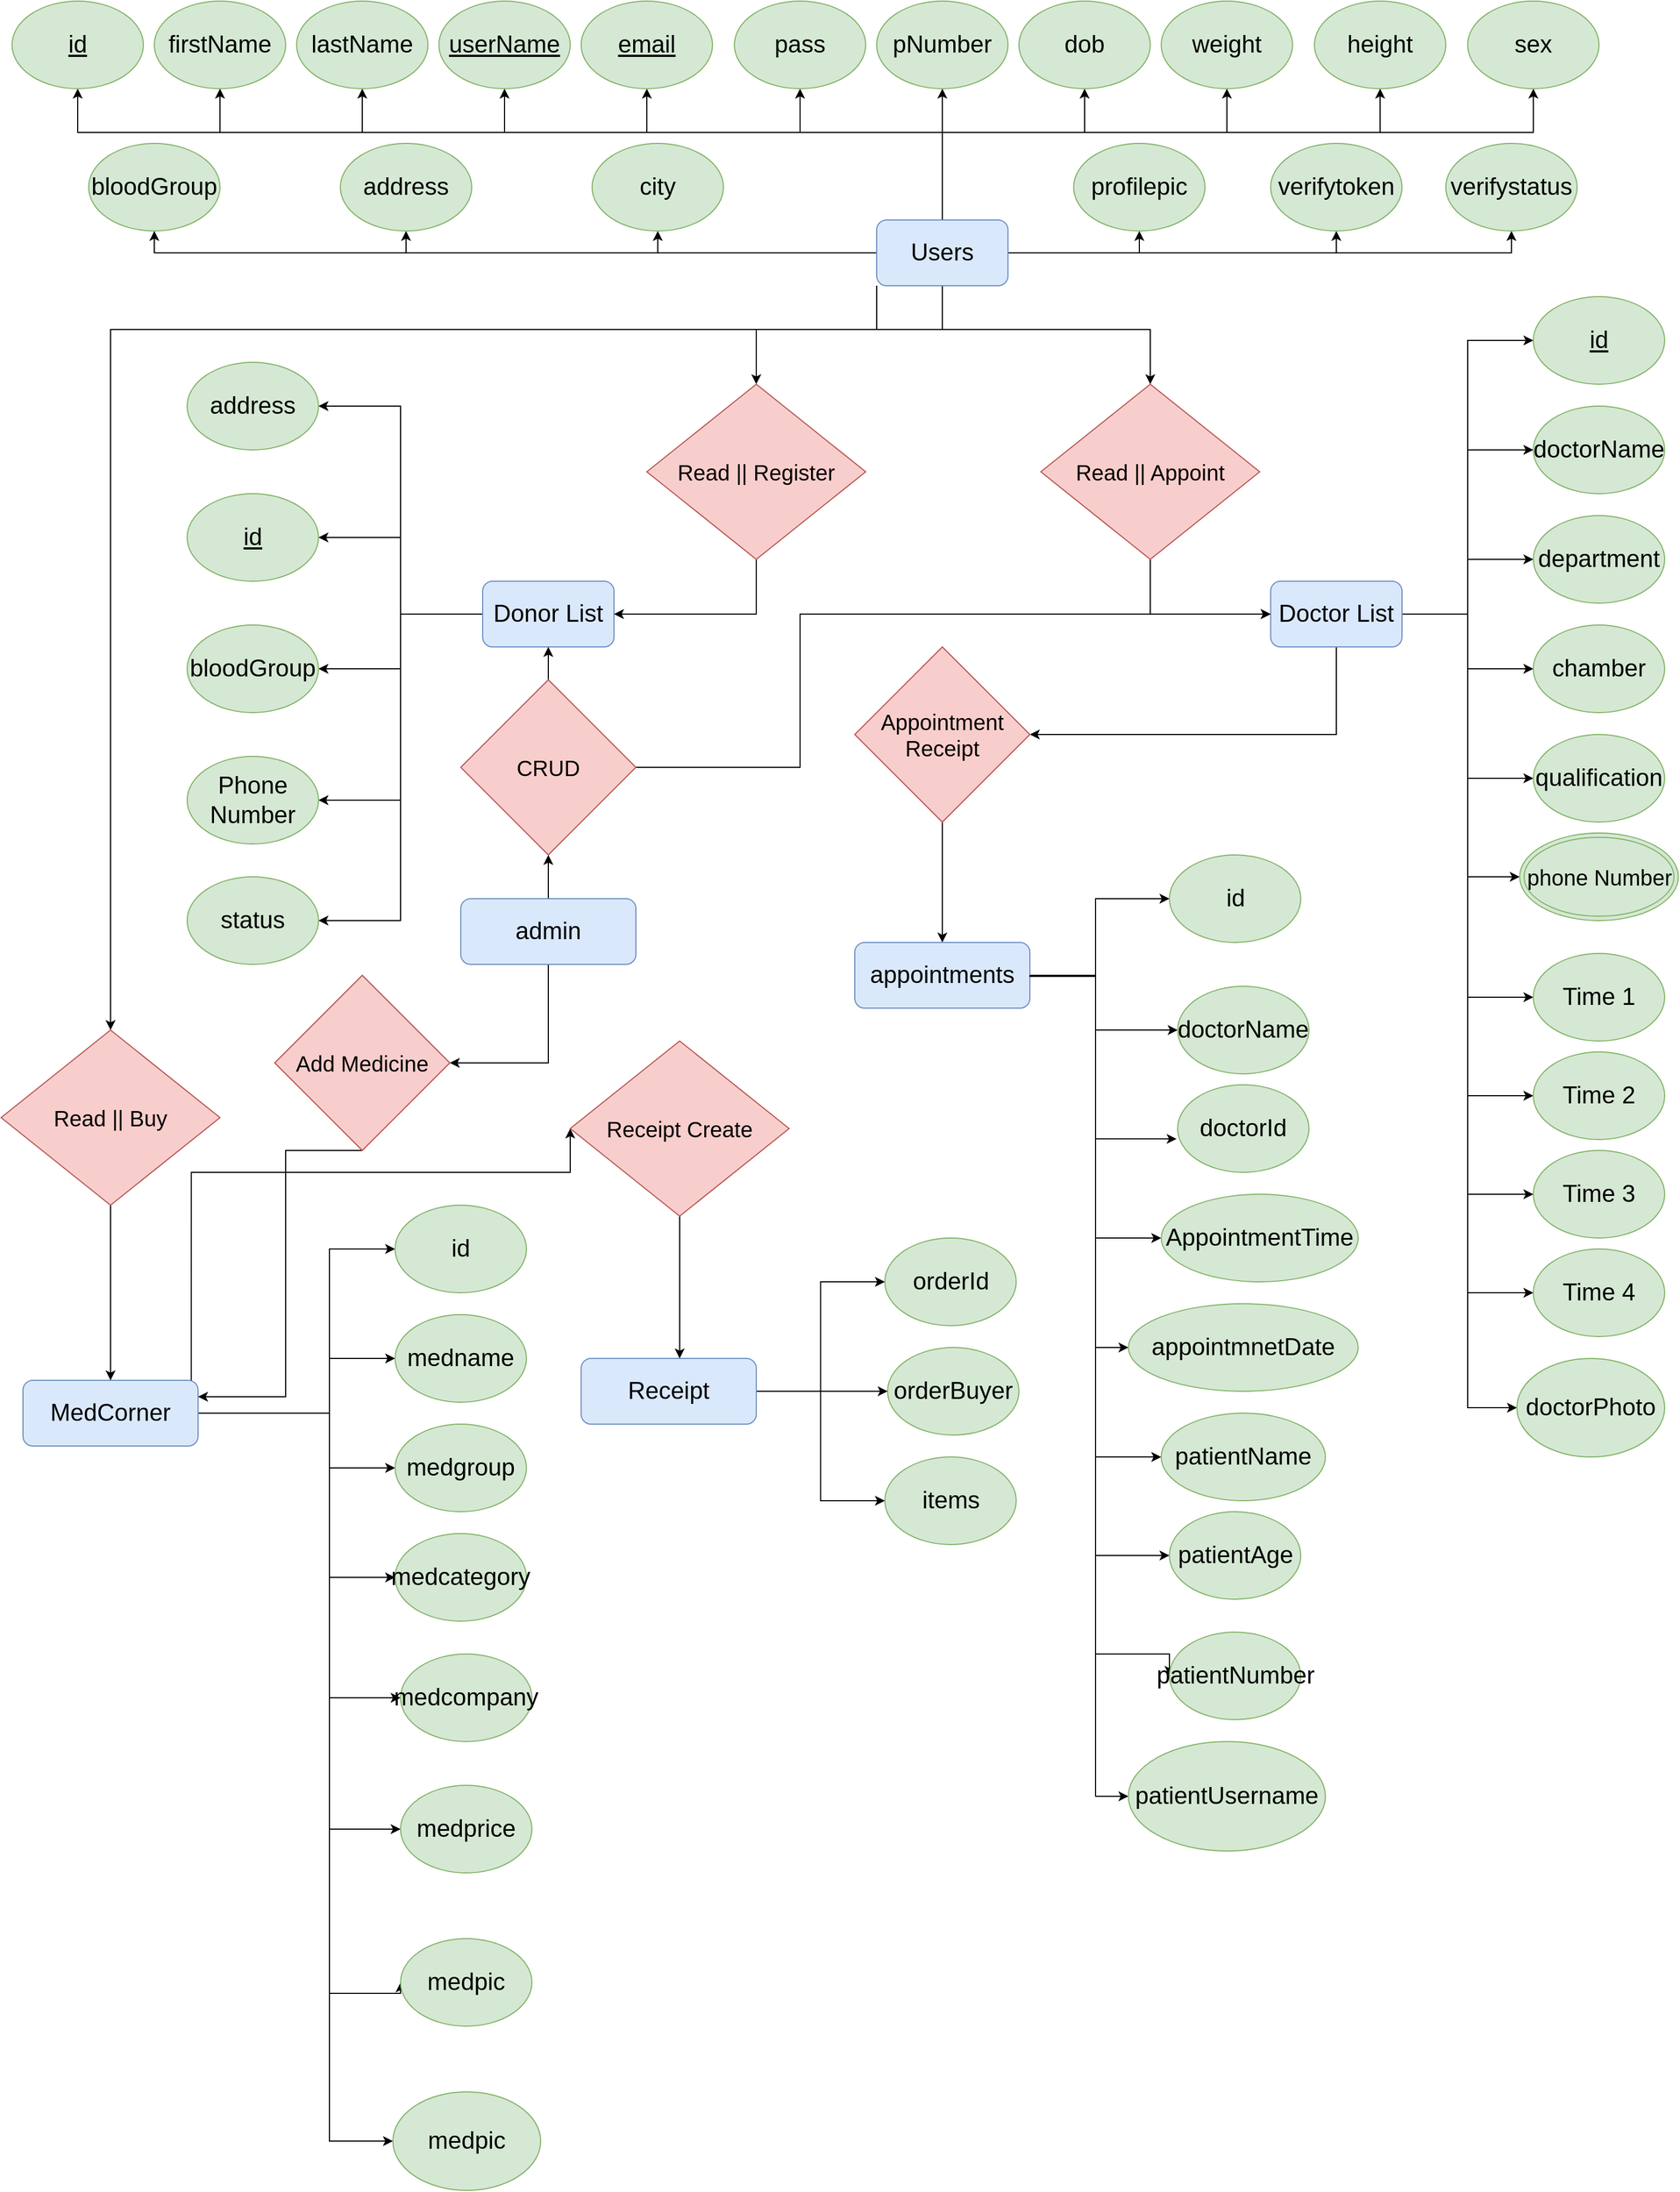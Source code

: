 <mxfile version="23.1.7" type="device">
  <diagram name="Page-1" id="DnGeQo3-ZMMLnSOqRROT">
    <mxGraphModel dx="5577" dy="2110" grid="1" gridSize="10" guides="1" tooltips="1" connect="1" arrows="1" fold="1" page="1" pageScale="1" pageWidth="850" pageHeight="1100" math="0" shadow="0">
      <root>
        <mxCell id="0" />
        <mxCell id="1" parent="0" />
        <mxCell id="E14Uke4Y2K56Re5JvsEv-19" style="edgeStyle=orthogonalEdgeStyle;rounded=0;orthogonalLoop=1;jettySize=auto;html=1;exitX=0.5;exitY=0;exitDx=0;exitDy=0;entryX=0.5;entryY=1;entryDx=0;entryDy=0;fontSize=22;" edge="1" parent="1" source="E14Uke4Y2K56Re5JvsEv-1" target="E14Uke4Y2K56Re5JvsEv-2">
          <mxGeometry relative="1" as="geometry">
            <Array as="points">
              <mxPoint x="860" y="230" />
              <mxPoint x="860" y="160" />
              <mxPoint x="70" y="160" />
            </Array>
          </mxGeometry>
        </mxCell>
        <mxCell id="E14Uke4Y2K56Re5JvsEv-20" style="edgeStyle=orthogonalEdgeStyle;rounded=0;orthogonalLoop=1;jettySize=auto;html=1;exitX=0.5;exitY=0;exitDx=0;exitDy=0;entryX=0.5;entryY=1;entryDx=0;entryDy=0;fontSize=22;" edge="1" parent="1" source="E14Uke4Y2K56Re5JvsEv-1" target="E14Uke4Y2K56Re5JvsEv-3">
          <mxGeometry relative="1" as="geometry">
            <Array as="points">
              <mxPoint x="860" y="230" />
              <mxPoint x="860" y="160" />
              <mxPoint x="200" y="160" />
            </Array>
          </mxGeometry>
        </mxCell>
        <mxCell id="E14Uke4Y2K56Re5JvsEv-23" style="edgeStyle=orthogonalEdgeStyle;rounded=0;orthogonalLoop=1;jettySize=auto;html=1;exitX=0.5;exitY=0;exitDx=0;exitDy=0;entryX=0.5;entryY=1;entryDx=0;entryDy=0;fontSize=22;" edge="1" parent="1" source="E14Uke4Y2K56Re5JvsEv-1" target="E14Uke4Y2K56Re5JvsEv-4">
          <mxGeometry relative="1" as="geometry">
            <Array as="points">
              <mxPoint x="860" y="230" />
              <mxPoint x="860" y="160" />
              <mxPoint x="330" y="160" />
            </Array>
          </mxGeometry>
        </mxCell>
        <mxCell id="E14Uke4Y2K56Re5JvsEv-24" style="edgeStyle=orthogonalEdgeStyle;rounded=0;orthogonalLoop=1;jettySize=auto;html=1;exitX=0.5;exitY=0;exitDx=0;exitDy=0;entryX=0.5;entryY=1;entryDx=0;entryDy=0;fontSize=22;" edge="1" parent="1" source="E14Uke4Y2K56Re5JvsEv-1" target="E14Uke4Y2K56Re5JvsEv-12">
          <mxGeometry relative="1" as="geometry">
            <Array as="points">
              <mxPoint x="860" y="230" />
              <mxPoint x="860" y="160" />
              <mxPoint x="460" y="160" />
            </Array>
          </mxGeometry>
        </mxCell>
        <mxCell id="E14Uke4Y2K56Re5JvsEv-25" style="edgeStyle=orthogonalEdgeStyle;rounded=0;orthogonalLoop=1;jettySize=auto;html=1;exitX=0.5;exitY=0;exitDx=0;exitDy=0;entryX=0.5;entryY=1;entryDx=0;entryDy=0;fontSize=22;" edge="1" parent="1" source="E14Uke4Y2K56Re5JvsEv-1" target="E14Uke4Y2K56Re5JvsEv-11">
          <mxGeometry relative="1" as="geometry">
            <Array as="points">
              <mxPoint x="860" y="230" />
              <mxPoint x="860" y="160" />
              <mxPoint x="590" y="160" />
            </Array>
          </mxGeometry>
        </mxCell>
        <mxCell id="E14Uke4Y2K56Re5JvsEv-28" style="edgeStyle=orthogonalEdgeStyle;rounded=0;orthogonalLoop=1;jettySize=auto;html=1;exitX=0.25;exitY=0;exitDx=0;exitDy=0;entryX=0.5;entryY=1;entryDx=0;entryDy=0;fontSize=22;" edge="1" parent="1" source="E14Uke4Y2K56Re5JvsEv-1" target="E14Uke4Y2K56Re5JvsEv-10">
          <mxGeometry relative="1" as="geometry">
            <Array as="points">
              <mxPoint x="860" y="160" />
              <mxPoint x="730" y="160" />
            </Array>
          </mxGeometry>
        </mxCell>
        <mxCell id="E14Uke4Y2K56Re5JvsEv-30" style="edgeStyle=orthogonalEdgeStyle;rounded=0;orthogonalLoop=1;jettySize=auto;html=1;exitX=0.25;exitY=0;exitDx=0;exitDy=0;entryX=0.5;entryY=1;entryDx=0;entryDy=0;fontSize=22;" edge="1" parent="1" source="E14Uke4Y2K56Re5JvsEv-1" target="E14Uke4Y2K56Re5JvsEv-9">
          <mxGeometry relative="1" as="geometry">
            <Array as="points">
              <mxPoint x="860" y="240" />
            </Array>
          </mxGeometry>
        </mxCell>
        <mxCell id="E14Uke4Y2K56Re5JvsEv-31" style="edgeStyle=orthogonalEdgeStyle;rounded=0;orthogonalLoop=1;jettySize=auto;html=1;exitX=0.25;exitY=0;exitDx=0;exitDy=0;entryX=0.5;entryY=1;entryDx=0;entryDy=0;fontSize=22;" edge="1" parent="1" source="E14Uke4Y2K56Re5JvsEv-1" target="E14Uke4Y2K56Re5JvsEv-8">
          <mxGeometry relative="1" as="geometry">
            <Array as="points">
              <mxPoint x="860" y="160" />
              <mxPoint x="990" y="160" />
            </Array>
          </mxGeometry>
        </mxCell>
        <mxCell id="E14Uke4Y2K56Re5JvsEv-32" style="edgeStyle=orthogonalEdgeStyle;rounded=0;orthogonalLoop=1;jettySize=auto;html=1;exitX=0.25;exitY=0;exitDx=0;exitDy=0;fontSize=22;" edge="1" parent="1" source="E14Uke4Y2K56Re5JvsEv-1" target="E14Uke4Y2K56Re5JvsEv-7">
          <mxGeometry relative="1" as="geometry">
            <Array as="points">
              <mxPoint x="860" y="160" />
              <mxPoint x="1120" y="160" />
            </Array>
          </mxGeometry>
        </mxCell>
        <mxCell id="E14Uke4Y2K56Re5JvsEv-33" style="edgeStyle=orthogonalEdgeStyle;rounded=0;orthogonalLoop=1;jettySize=auto;html=1;exitX=0.25;exitY=0;exitDx=0;exitDy=0;fontSize=22;" edge="1" parent="1" source="E14Uke4Y2K56Re5JvsEv-1" target="E14Uke4Y2K56Re5JvsEv-5">
          <mxGeometry relative="1" as="geometry">
            <Array as="points">
              <mxPoint x="860" y="160" />
              <mxPoint x="1260" y="160" />
            </Array>
          </mxGeometry>
        </mxCell>
        <mxCell id="E14Uke4Y2K56Re5JvsEv-34" style="edgeStyle=orthogonalEdgeStyle;rounded=0;orthogonalLoop=1;jettySize=auto;html=1;exitX=0.25;exitY=0;exitDx=0;exitDy=0;fontSize=22;" edge="1" parent="1" source="E14Uke4Y2K56Re5JvsEv-1" target="E14Uke4Y2K56Re5JvsEv-6">
          <mxGeometry relative="1" as="geometry">
            <Array as="points">
              <mxPoint x="860" y="240" />
              <mxPoint x="860" y="160" />
              <mxPoint x="1400" y="160" />
            </Array>
          </mxGeometry>
        </mxCell>
        <mxCell id="E14Uke4Y2K56Re5JvsEv-37" style="edgeStyle=orthogonalEdgeStyle;rounded=0;orthogonalLoop=1;jettySize=auto;html=1;exitX=0;exitY=0.5;exitDx=0;exitDy=0;entryX=0.5;entryY=1;entryDx=0;entryDy=0;fontSize=22;" edge="1" parent="1" source="E14Uke4Y2K56Re5JvsEv-1" target="E14Uke4Y2K56Re5JvsEv-13">
          <mxGeometry relative="1" as="geometry">
            <Array as="points">
              <mxPoint x="830" y="270" />
              <mxPoint x="140" y="270" />
            </Array>
          </mxGeometry>
        </mxCell>
        <mxCell id="E14Uke4Y2K56Re5JvsEv-38" style="edgeStyle=orthogonalEdgeStyle;rounded=0;orthogonalLoop=1;jettySize=auto;html=1;exitX=0;exitY=0.5;exitDx=0;exitDy=0;entryX=0.5;entryY=1;entryDx=0;entryDy=0;fontSize=22;" edge="1" parent="1" source="E14Uke4Y2K56Re5JvsEv-1" target="E14Uke4Y2K56Re5JvsEv-14">
          <mxGeometry relative="1" as="geometry">
            <Array as="points">
              <mxPoint x="830" y="270" />
              <mxPoint x="370" y="270" />
            </Array>
          </mxGeometry>
        </mxCell>
        <mxCell id="E14Uke4Y2K56Re5JvsEv-39" style="edgeStyle=orthogonalEdgeStyle;rounded=0;orthogonalLoop=1;jettySize=auto;html=1;exitX=0;exitY=0.5;exitDx=0;exitDy=0;entryX=0.5;entryY=1;entryDx=0;entryDy=0;fontSize=22;" edge="1" parent="1" source="E14Uke4Y2K56Re5JvsEv-1" target="E14Uke4Y2K56Re5JvsEv-15">
          <mxGeometry relative="1" as="geometry">
            <Array as="points">
              <mxPoint x="830" y="270" />
              <mxPoint x="600" y="270" />
            </Array>
          </mxGeometry>
        </mxCell>
        <mxCell id="E14Uke4Y2K56Re5JvsEv-43" style="edgeStyle=orthogonalEdgeStyle;rounded=0;orthogonalLoop=1;jettySize=auto;html=1;entryX=0.5;entryY=1;entryDx=0;entryDy=0;fontSize=22;" edge="1" parent="1" source="E14Uke4Y2K56Re5JvsEv-1" target="E14Uke4Y2K56Re5JvsEv-18">
          <mxGeometry relative="1" as="geometry" />
        </mxCell>
        <mxCell id="E14Uke4Y2K56Re5JvsEv-44" style="edgeStyle=orthogonalEdgeStyle;rounded=0;orthogonalLoop=1;jettySize=auto;html=1;exitX=1;exitY=0.5;exitDx=0;exitDy=0;entryX=0.5;entryY=1;entryDx=0;entryDy=0;fontSize=22;" edge="1" parent="1" source="E14Uke4Y2K56Re5JvsEv-1" target="E14Uke4Y2K56Re5JvsEv-16">
          <mxGeometry relative="1" as="geometry" />
        </mxCell>
        <mxCell id="E14Uke4Y2K56Re5JvsEv-45" style="edgeStyle=orthogonalEdgeStyle;rounded=0;orthogonalLoop=1;jettySize=auto;html=1;exitX=1;exitY=0.5;exitDx=0;exitDy=0;entryX=0.5;entryY=1;entryDx=0;entryDy=0;fontSize=22;" edge="1" parent="1" source="E14Uke4Y2K56Re5JvsEv-1" target="E14Uke4Y2K56Re5JvsEv-17">
          <mxGeometry relative="1" as="geometry" />
        </mxCell>
        <mxCell id="E14Uke4Y2K56Re5JvsEv-58" style="edgeStyle=orthogonalEdgeStyle;rounded=0;orthogonalLoop=1;jettySize=auto;html=1;exitX=0.5;exitY=1;exitDx=0;exitDy=0;entryX=0.5;entryY=0;entryDx=0;entryDy=0;" edge="1" parent="1" source="E14Uke4Y2K56Re5JvsEv-1" target="E14Uke4Y2K56Re5JvsEv-57">
          <mxGeometry relative="1" as="geometry">
            <Array as="points">
              <mxPoint x="860" y="340" />
              <mxPoint x="690" y="340" />
            </Array>
          </mxGeometry>
        </mxCell>
        <mxCell id="E14Uke4Y2K56Re5JvsEv-86" style="edgeStyle=orthogonalEdgeStyle;rounded=0;orthogonalLoop=1;jettySize=auto;html=1;exitX=0.5;exitY=1;exitDx=0;exitDy=0;entryX=0.5;entryY=0;entryDx=0;entryDy=0;" edge="1" parent="1" source="E14Uke4Y2K56Re5JvsEv-1" target="E14Uke4Y2K56Re5JvsEv-85">
          <mxGeometry relative="1" as="geometry">
            <Array as="points">
              <mxPoint x="860" y="340" />
              <mxPoint x="1050" y="340" />
            </Array>
          </mxGeometry>
        </mxCell>
        <mxCell id="E14Uke4Y2K56Re5JvsEv-215" style="edgeStyle=orthogonalEdgeStyle;rounded=0;orthogonalLoop=1;jettySize=auto;html=1;exitX=0;exitY=1;exitDx=0;exitDy=0;" edge="1" parent="1" source="E14Uke4Y2K56Re5JvsEv-1" target="E14Uke4Y2K56Re5JvsEv-214">
          <mxGeometry relative="1" as="geometry">
            <Array as="points">
              <mxPoint x="800" y="340" />
              <mxPoint x="100" y="340" />
            </Array>
          </mxGeometry>
        </mxCell>
        <mxCell id="E14Uke4Y2K56Re5JvsEv-1" value="Users" style="rounded=1;whiteSpace=wrap;html=1;fillColor=#dae8fc;strokeColor=#6c8ebf;fontSize=22;" vertex="1" parent="1">
          <mxGeometry x="800" y="240" width="120" height="60" as="geometry" />
        </mxCell>
        <mxCell id="E14Uke4Y2K56Re5JvsEv-2" value="&lt;u style=&quot;font-size: 22px;&quot;&gt;id&lt;/u&gt;" style="ellipse;whiteSpace=wrap;html=1;fillColor=#d5e8d4;strokeColor=#82b366;fontSize=22;" vertex="1" parent="1">
          <mxGeometry x="10" y="40" width="120" height="80" as="geometry" />
        </mxCell>
        <mxCell id="E14Uke4Y2K56Re5JvsEv-3" value="&lt;font style=&quot;font-size: 22px;&quot;&gt;firstName&lt;/font&gt;" style="ellipse;whiteSpace=wrap;html=1;fillColor=#d5e8d4;strokeColor=#82b366;fontSize=22;" vertex="1" parent="1">
          <mxGeometry x="140" y="40" width="120" height="80" as="geometry" />
        </mxCell>
        <mxCell id="E14Uke4Y2K56Re5JvsEv-4" value="lastName" style="ellipse;whiteSpace=wrap;html=1;fillColor=#d5e8d4;strokeColor=#82b366;fontSize=22;" vertex="1" parent="1">
          <mxGeometry x="270" y="40" width="120" height="80" as="geometry" />
        </mxCell>
        <mxCell id="E14Uke4Y2K56Re5JvsEv-5" value="height" style="ellipse;whiteSpace=wrap;html=1;fillColor=#d5e8d4;strokeColor=#82b366;fontSize=22;" vertex="1" parent="1">
          <mxGeometry x="1200" y="40" width="120" height="80" as="geometry" />
        </mxCell>
        <mxCell id="E14Uke4Y2K56Re5JvsEv-6" value="sex" style="ellipse;whiteSpace=wrap;html=1;fillColor=#d5e8d4;strokeColor=#82b366;fontSize=22;" vertex="1" parent="1">
          <mxGeometry x="1340" y="40" width="120" height="80" as="geometry" />
        </mxCell>
        <mxCell id="E14Uke4Y2K56Re5JvsEv-7" value="weight" style="ellipse;whiteSpace=wrap;html=1;fillColor=#d5e8d4;strokeColor=#82b366;fontSize=22;" vertex="1" parent="1">
          <mxGeometry x="1060" y="40" width="120" height="80" as="geometry" />
        </mxCell>
        <mxCell id="E14Uke4Y2K56Re5JvsEv-8" value="dob" style="ellipse;whiteSpace=wrap;html=1;fillColor=#d5e8d4;strokeColor=#82b366;fontSize=22;" vertex="1" parent="1">
          <mxGeometry x="930" y="40" width="120" height="80" as="geometry" />
        </mxCell>
        <mxCell id="E14Uke4Y2K56Re5JvsEv-9" value="pNumber" style="ellipse;whiteSpace=wrap;html=1;fillColor=#d5e8d4;strokeColor=#82b366;fontSize=22;" vertex="1" parent="1">
          <mxGeometry x="800" y="40" width="120" height="80" as="geometry" />
        </mxCell>
        <mxCell id="E14Uke4Y2K56Re5JvsEv-10" value="pass" style="ellipse;whiteSpace=wrap;html=1;fillColor=#d5e8d4;strokeColor=#82b366;fontSize=22;" vertex="1" parent="1">
          <mxGeometry x="670" y="40" width="120" height="80" as="geometry" />
        </mxCell>
        <mxCell id="E14Uke4Y2K56Re5JvsEv-11" value="&lt;u style=&quot;font-size: 22px;&quot;&gt;email&lt;/u&gt;" style="ellipse;whiteSpace=wrap;html=1;fillColor=#d5e8d4;strokeColor=#82b366;fontSize=22;" vertex="1" parent="1">
          <mxGeometry x="530" y="40" width="120" height="80" as="geometry" />
        </mxCell>
        <mxCell id="E14Uke4Y2K56Re5JvsEv-12" value="&lt;u style=&quot;font-size: 22px;&quot;&gt;userName&lt;/u&gt;" style="ellipse;whiteSpace=wrap;html=1;fillColor=#d5e8d4;strokeColor=#82b366;fontSize=22;" vertex="1" parent="1">
          <mxGeometry x="400" y="40" width="120" height="80" as="geometry" />
        </mxCell>
        <mxCell id="E14Uke4Y2K56Re5JvsEv-13" value="bloodGroup" style="ellipse;whiteSpace=wrap;html=1;fillColor=#d5e8d4;strokeColor=#82b366;fontSize=22;" vertex="1" parent="1">
          <mxGeometry x="80" y="170" width="120" height="80" as="geometry" />
        </mxCell>
        <mxCell id="E14Uke4Y2K56Re5JvsEv-14" value="address" style="ellipse;whiteSpace=wrap;html=1;fillColor=#d5e8d4;strokeColor=#82b366;fontSize=22;" vertex="1" parent="1">
          <mxGeometry x="310" y="170" width="120" height="80" as="geometry" />
        </mxCell>
        <mxCell id="E14Uke4Y2K56Re5JvsEv-15" value="city" style="ellipse;whiteSpace=wrap;html=1;fillColor=#d5e8d4;strokeColor=#82b366;fontSize=22;" vertex="1" parent="1">
          <mxGeometry x="540" y="170" width="120" height="80" as="geometry" />
        </mxCell>
        <mxCell id="E14Uke4Y2K56Re5JvsEv-16" value="verifytoken" style="ellipse;whiteSpace=wrap;html=1;fillColor=#d5e8d4;strokeColor=#82b366;fontSize=22;" vertex="1" parent="1">
          <mxGeometry x="1160" y="170" width="120" height="80" as="geometry" />
        </mxCell>
        <mxCell id="E14Uke4Y2K56Re5JvsEv-17" value="verifystatus" style="ellipse;whiteSpace=wrap;html=1;fillColor=#d5e8d4;strokeColor=#82b366;fontSize=22;" vertex="1" parent="1">
          <mxGeometry x="1320" y="170" width="120" height="80" as="geometry" />
        </mxCell>
        <mxCell id="E14Uke4Y2K56Re5JvsEv-18" value="profilepic" style="ellipse;whiteSpace=wrap;html=1;fillColor=#d5e8d4;strokeColor=#82b366;fontSize=22;" vertex="1" parent="1">
          <mxGeometry x="980" y="170" width="120" height="80" as="geometry" />
        </mxCell>
        <mxCell id="E14Uke4Y2K56Re5JvsEv-52" style="edgeStyle=orthogonalEdgeStyle;rounded=0;orthogonalLoop=1;jettySize=auto;html=1;exitX=0;exitY=0.5;exitDx=0;exitDy=0;entryX=1;entryY=0.5;entryDx=0;entryDy=0;" edge="1" parent="1" source="E14Uke4Y2K56Re5JvsEv-46" target="E14Uke4Y2K56Re5JvsEv-48">
          <mxGeometry relative="1" as="geometry" />
        </mxCell>
        <mxCell id="E14Uke4Y2K56Re5JvsEv-53" style="edgeStyle=orthogonalEdgeStyle;rounded=0;orthogonalLoop=1;jettySize=auto;html=1;exitX=0;exitY=0.5;exitDx=0;exitDy=0;entryX=1;entryY=0.5;entryDx=0;entryDy=0;" edge="1" parent="1" source="E14Uke4Y2K56Re5JvsEv-46" target="E14Uke4Y2K56Re5JvsEv-47">
          <mxGeometry relative="1" as="geometry" />
        </mxCell>
        <mxCell id="E14Uke4Y2K56Re5JvsEv-54" style="edgeStyle=orthogonalEdgeStyle;rounded=0;orthogonalLoop=1;jettySize=auto;html=1;exitX=0;exitY=0.5;exitDx=0;exitDy=0;entryX=1;entryY=0.5;entryDx=0;entryDy=0;" edge="1" parent="1" source="E14Uke4Y2K56Re5JvsEv-46" target="E14Uke4Y2K56Re5JvsEv-49">
          <mxGeometry relative="1" as="geometry" />
        </mxCell>
        <mxCell id="E14Uke4Y2K56Re5JvsEv-55" style="edgeStyle=orthogonalEdgeStyle;rounded=0;orthogonalLoop=1;jettySize=auto;html=1;exitX=0;exitY=0.5;exitDx=0;exitDy=0;entryX=1;entryY=0.5;entryDx=0;entryDy=0;" edge="1" parent="1" source="E14Uke4Y2K56Re5JvsEv-46" target="E14Uke4Y2K56Re5JvsEv-50">
          <mxGeometry relative="1" as="geometry" />
        </mxCell>
        <mxCell id="E14Uke4Y2K56Re5JvsEv-56" style="edgeStyle=orthogonalEdgeStyle;rounded=0;orthogonalLoop=1;jettySize=auto;html=1;exitX=0;exitY=0.5;exitDx=0;exitDy=0;entryX=1;entryY=0.5;entryDx=0;entryDy=0;" edge="1" parent="1" source="E14Uke4Y2K56Re5JvsEv-46" target="E14Uke4Y2K56Re5JvsEv-51">
          <mxGeometry relative="1" as="geometry" />
        </mxCell>
        <mxCell id="E14Uke4Y2K56Re5JvsEv-46" value="Donor List" style="rounded=1;whiteSpace=wrap;html=1;fillColor=#dae8fc;strokeColor=#6c8ebf;fontSize=22;" vertex="1" parent="1">
          <mxGeometry x="440" y="570" width="120" height="60" as="geometry" />
        </mxCell>
        <mxCell id="E14Uke4Y2K56Re5JvsEv-47" value="&lt;u style=&quot;font-size: 22px;&quot;&gt;id&lt;/u&gt;" style="ellipse;whiteSpace=wrap;html=1;fillColor=#d5e8d4;strokeColor=#82b366;fontSize=22;" vertex="1" parent="1">
          <mxGeometry x="170" y="490" width="120" height="80" as="geometry" />
        </mxCell>
        <mxCell id="E14Uke4Y2K56Re5JvsEv-48" value="address" style="ellipse;whiteSpace=wrap;html=1;fillColor=#d5e8d4;strokeColor=#82b366;fontSize=22;" vertex="1" parent="1">
          <mxGeometry x="170" y="370" width="120" height="80" as="geometry" />
        </mxCell>
        <mxCell id="E14Uke4Y2K56Re5JvsEv-49" value="bloodGroup" style="ellipse;whiteSpace=wrap;html=1;fillColor=#d5e8d4;strokeColor=#82b366;fontSize=22;" vertex="1" parent="1">
          <mxGeometry x="170" y="610" width="120" height="80" as="geometry" />
        </mxCell>
        <mxCell id="E14Uke4Y2K56Re5JvsEv-50" value="Phone Number" style="ellipse;whiteSpace=wrap;html=1;fillColor=#d5e8d4;strokeColor=#82b366;fontSize=22;" vertex="1" parent="1">
          <mxGeometry x="170" y="730" width="120" height="80" as="geometry" />
        </mxCell>
        <mxCell id="E14Uke4Y2K56Re5JvsEv-51" value="status" style="ellipse;whiteSpace=wrap;html=1;fillColor=#d5e8d4;strokeColor=#82b366;fontSize=22;" vertex="1" parent="1">
          <mxGeometry x="170" y="840" width="120" height="80" as="geometry" />
        </mxCell>
        <mxCell id="E14Uke4Y2K56Re5JvsEv-59" style="edgeStyle=orthogonalEdgeStyle;rounded=0;orthogonalLoop=1;jettySize=auto;html=1;exitX=0.5;exitY=1;exitDx=0;exitDy=0;entryX=1;entryY=0.5;entryDx=0;entryDy=0;" edge="1" parent="1" source="E14Uke4Y2K56Re5JvsEv-57" target="E14Uke4Y2K56Re5JvsEv-46">
          <mxGeometry relative="1" as="geometry" />
        </mxCell>
        <mxCell id="E14Uke4Y2K56Re5JvsEv-57" value="&lt;font style=&quot;font-size: 20px;&quot;&gt;Read || Register&lt;/font&gt;" style="rhombus;whiteSpace=wrap;html=1;fillColor=#f8cecc;strokeColor=#b85450;" vertex="1" parent="1">
          <mxGeometry x="590" y="390" width="200" height="160" as="geometry" />
        </mxCell>
        <mxCell id="E14Uke4Y2K56Re5JvsEv-70" style="edgeStyle=orthogonalEdgeStyle;rounded=0;orthogonalLoop=1;jettySize=auto;html=1;exitX=1;exitY=0.5;exitDx=0;exitDy=0;entryX=0;entryY=0.5;entryDx=0;entryDy=0;" edge="1" parent="1" source="E14Uke4Y2K56Re5JvsEv-60" target="E14Uke4Y2K56Re5JvsEv-64">
          <mxGeometry relative="1" as="geometry" />
        </mxCell>
        <mxCell id="E14Uke4Y2K56Re5JvsEv-75" style="edgeStyle=orthogonalEdgeStyle;rounded=0;orthogonalLoop=1;jettySize=auto;html=1;exitX=1;exitY=0.5;exitDx=0;exitDy=0;entryX=0;entryY=0.5;entryDx=0;entryDy=0;" edge="1" parent="1" source="E14Uke4Y2K56Re5JvsEv-60" target="E14Uke4Y2K56Re5JvsEv-74">
          <mxGeometry relative="1" as="geometry">
            <Array as="points">
              <mxPoint x="1340" y="600" />
              <mxPoint x="1340" y="1325" />
            </Array>
          </mxGeometry>
        </mxCell>
        <mxCell id="E14Uke4Y2K56Re5JvsEv-76" style="edgeStyle=orthogonalEdgeStyle;rounded=0;orthogonalLoop=1;jettySize=auto;html=1;exitX=1;exitY=0.5;exitDx=0;exitDy=0;entryX=0;entryY=0.5;entryDx=0;entryDy=0;" edge="1" parent="1" source="E14Uke4Y2K56Re5JvsEv-60" target="E14Uke4Y2K56Re5JvsEv-66">
          <mxGeometry relative="1" as="geometry" />
        </mxCell>
        <mxCell id="E14Uke4Y2K56Re5JvsEv-77" style="edgeStyle=orthogonalEdgeStyle;rounded=0;orthogonalLoop=1;jettySize=auto;html=1;exitX=1;exitY=0.5;exitDx=0;exitDy=0;entryX=0;entryY=0.5;entryDx=0;entryDy=0;" edge="1" parent="1" source="E14Uke4Y2K56Re5JvsEv-60" target="E14Uke4Y2K56Re5JvsEv-68">
          <mxGeometry relative="1" as="geometry">
            <Array as="points">
              <mxPoint x="1340" y="600" />
              <mxPoint x="1340" y="840" />
            </Array>
          </mxGeometry>
        </mxCell>
        <mxCell id="E14Uke4Y2K56Re5JvsEv-78" style="edgeStyle=orthogonalEdgeStyle;rounded=0;orthogonalLoop=1;jettySize=auto;html=1;exitX=1;exitY=0.5;exitDx=0;exitDy=0;entryX=0;entryY=0.5;entryDx=0;entryDy=0;" edge="1" parent="1" source="E14Uke4Y2K56Re5JvsEv-60" target="E14Uke4Y2K56Re5JvsEv-61">
          <mxGeometry relative="1" as="geometry" />
        </mxCell>
        <mxCell id="E14Uke4Y2K56Re5JvsEv-79" style="edgeStyle=orthogonalEdgeStyle;rounded=0;orthogonalLoop=1;jettySize=auto;html=1;exitX=1;exitY=0.5;exitDx=0;exitDy=0;entryX=0;entryY=0.5;entryDx=0;entryDy=0;" edge="1" parent="1" source="E14Uke4Y2K56Re5JvsEv-60" target="E14Uke4Y2K56Re5JvsEv-67">
          <mxGeometry relative="1" as="geometry" />
        </mxCell>
        <mxCell id="E14Uke4Y2K56Re5JvsEv-80" style="edgeStyle=orthogonalEdgeStyle;rounded=0;orthogonalLoop=1;jettySize=auto;html=1;exitX=1;exitY=0.5;exitDx=0;exitDy=0;entryX=0;entryY=0.5;entryDx=0;entryDy=0;" edge="1" parent="1" source="E14Uke4Y2K56Re5JvsEv-60" target="E14Uke4Y2K56Re5JvsEv-65">
          <mxGeometry relative="1" as="geometry">
            <Array as="points">
              <mxPoint x="1340" y="600" />
              <mxPoint x="1340" y="750" />
            </Array>
          </mxGeometry>
        </mxCell>
        <mxCell id="E14Uke4Y2K56Re5JvsEv-81" style="edgeStyle=orthogonalEdgeStyle;rounded=0;orthogonalLoop=1;jettySize=auto;html=1;exitX=1;exitY=0.5;exitDx=0;exitDy=0;entryX=0;entryY=0.5;entryDx=0;entryDy=0;" edge="1" parent="1" source="E14Uke4Y2K56Re5JvsEv-60" target="E14Uke4Y2K56Re5JvsEv-62">
          <mxGeometry relative="1" as="geometry">
            <Array as="points">
              <mxPoint x="1340" y="600" />
              <mxPoint x="1340" y="950" />
            </Array>
          </mxGeometry>
        </mxCell>
        <mxCell id="E14Uke4Y2K56Re5JvsEv-82" style="edgeStyle=orthogonalEdgeStyle;rounded=0;orthogonalLoop=1;jettySize=auto;html=1;exitX=1;exitY=0.5;exitDx=0;exitDy=0;entryX=0;entryY=0.5;entryDx=0;entryDy=0;" edge="1" parent="1" source="E14Uke4Y2K56Re5JvsEv-60" target="E14Uke4Y2K56Re5JvsEv-73">
          <mxGeometry relative="1" as="geometry">
            <Array as="points">
              <mxPoint x="1340" y="600" />
              <mxPoint x="1340" y="1040" />
            </Array>
          </mxGeometry>
        </mxCell>
        <mxCell id="E14Uke4Y2K56Re5JvsEv-83" style="edgeStyle=orthogonalEdgeStyle;rounded=0;orthogonalLoop=1;jettySize=auto;html=1;exitX=1;exitY=0.5;exitDx=0;exitDy=0;entryX=0;entryY=0.5;entryDx=0;entryDy=0;" edge="1" parent="1" source="E14Uke4Y2K56Re5JvsEv-60" target="E14Uke4Y2K56Re5JvsEv-72">
          <mxGeometry relative="1" as="geometry">
            <Array as="points">
              <mxPoint x="1340" y="600" />
              <mxPoint x="1340" y="1130" />
            </Array>
          </mxGeometry>
        </mxCell>
        <mxCell id="E14Uke4Y2K56Re5JvsEv-84" style="edgeStyle=orthogonalEdgeStyle;rounded=0;orthogonalLoop=1;jettySize=auto;html=1;exitX=1;exitY=0.5;exitDx=0;exitDy=0;entryX=0;entryY=0.5;entryDx=0;entryDy=0;" edge="1" parent="1" source="E14Uke4Y2K56Re5JvsEv-60" target="E14Uke4Y2K56Re5JvsEv-71">
          <mxGeometry relative="1" as="geometry">
            <Array as="points">
              <mxPoint x="1340" y="600" />
              <mxPoint x="1340" y="1220" />
            </Array>
          </mxGeometry>
        </mxCell>
        <mxCell id="E14Uke4Y2K56Re5JvsEv-90" style="edgeStyle=orthogonalEdgeStyle;rounded=0;orthogonalLoop=1;jettySize=auto;html=1;exitX=0.5;exitY=1;exitDx=0;exitDy=0;entryX=1;entryY=0.5;entryDx=0;entryDy=0;" edge="1" parent="1" source="E14Uke4Y2K56Re5JvsEv-60" target="E14Uke4Y2K56Re5JvsEv-89">
          <mxGeometry relative="1" as="geometry" />
        </mxCell>
        <mxCell id="E14Uke4Y2K56Re5JvsEv-60" value="Doctor List" style="rounded=1;whiteSpace=wrap;html=1;fillColor=#dae8fc;strokeColor=#6c8ebf;fontSize=22;" vertex="1" parent="1">
          <mxGeometry x="1160" y="570" width="120" height="60" as="geometry" />
        </mxCell>
        <mxCell id="E14Uke4Y2K56Re5JvsEv-61" value="&lt;span style=&quot;font-size: 22px;&quot;&gt;doctorName&lt;/span&gt;" style="ellipse;whiteSpace=wrap;html=1;fillColor=#d5e8d4;strokeColor=#82b366;fontSize=22;" vertex="1" parent="1">
          <mxGeometry x="1400" y="410" width="120" height="80" as="geometry" />
        </mxCell>
        <mxCell id="E14Uke4Y2K56Re5JvsEv-62" value="&lt;span style=&quot;font-size: 22px;&quot;&gt;Time 1&lt;/span&gt;" style="ellipse;whiteSpace=wrap;html=1;fillColor=#d5e8d4;strokeColor=#82b366;fontSize=22;" vertex="1" parent="1">
          <mxGeometry x="1400" y="910" width="120" height="80" as="geometry" />
        </mxCell>
        <mxCell id="E14Uke4Y2K56Re5JvsEv-64" value="&lt;u style=&quot;font-size: 22px;&quot;&gt;id&lt;/u&gt;" style="ellipse;whiteSpace=wrap;html=1;fillColor=#d5e8d4;strokeColor=#82b366;fontSize=22;" vertex="1" parent="1">
          <mxGeometry x="1400" y="310" width="120" height="80" as="geometry" />
        </mxCell>
        <mxCell id="E14Uke4Y2K56Re5JvsEv-65" value="&lt;span style=&quot;font-size: 22px;&quot;&gt;qualification&lt;/span&gt;" style="ellipse;whiteSpace=wrap;html=1;fillColor=#d5e8d4;strokeColor=#82b366;fontSize=22;" vertex="1" parent="1">
          <mxGeometry x="1400" y="710" width="120" height="80" as="geometry" />
        </mxCell>
        <mxCell id="E14Uke4Y2K56Re5JvsEv-66" value="&lt;span style=&quot;font-size: 22px;&quot;&gt;chamber&lt;/span&gt;" style="ellipse;whiteSpace=wrap;html=1;fillColor=#d5e8d4;strokeColor=#82b366;fontSize=22;" vertex="1" parent="1">
          <mxGeometry x="1400" y="610" width="120" height="80" as="geometry" />
        </mxCell>
        <mxCell id="E14Uke4Y2K56Re5JvsEv-67" value="&lt;span style=&quot;font-size: 22px;&quot;&gt;department&lt;/span&gt;" style="ellipse;whiteSpace=wrap;html=1;fillColor=#d5e8d4;strokeColor=#82b366;fontSize=22;" vertex="1" parent="1">
          <mxGeometry x="1400" y="510" width="120" height="80" as="geometry" />
        </mxCell>
        <mxCell id="E14Uke4Y2K56Re5JvsEv-68" value="&lt;font style=&quot;font-size: 20px;&quot;&gt;phone Number&lt;/font&gt;" style="ellipse;shape=doubleEllipse;whiteSpace=wrap;html=1;fillColor=#d5e8d4;strokeColor=#82b366;" vertex="1" parent="1">
          <mxGeometry x="1387.5" y="800" width="145" height="80" as="geometry" />
        </mxCell>
        <mxCell id="E14Uke4Y2K56Re5JvsEv-71" value="&lt;span style=&quot;font-size: 22px;&quot;&gt;Time 4&lt;/span&gt;" style="ellipse;whiteSpace=wrap;html=1;fillColor=#d5e8d4;strokeColor=#82b366;fontSize=22;" vertex="1" parent="1">
          <mxGeometry x="1400" y="1180" width="120" height="80" as="geometry" />
        </mxCell>
        <mxCell id="E14Uke4Y2K56Re5JvsEv-72" value="&lt;span style=&quot;font-size: 22px;&quot;&gt;Time 3&lt;/span&gt;" style="ellipse;whiteSpace=wrap;html=1;fillColor=#d5e8d4;strokeColor=#82b366;fontSize=22;" vertex="1" parent="1">
          <mxGeometry x="1400" y="1090" width="120" height="80" as="geometry" />
        </mxCell>
        <mxCell id="E14Uke4Y2K56Re5JvsEv-73" value="&lt;span style=&quot;font-size: 22px;&quot;&gt;Time 2&lt;/span&gt;" style="ellipse;whiteSpace=wrap;html=1;fillColor=#d5e8d4;strokeColor=#82b366;fontSize=22;" vertex="1" parent="1">
          <mxGeometry x="1400" y="1000" width="120" height="80" as="geometry" />
        </mxCell>
        <mxCell id="E14Uke4Y2K56Re5JvsEv-74" value="&lt;span style=&quot;font-size: 22px;&quot;&gt;doctorPhoto&lt;/span&gt;" style="ellipse;whiteSpace=wrap;html=1;fillColor=#d5e8d4;strokeColor=#82b366;fontSize=22;" vertex="1" parent="1">
          <mxGeometry x="1385" y="1280" width="135" height="90" as="geometry" />
        </mxCell>
        <mxCell id="E14Uke4Y2K56Re5JvsEv-87" style="edgeStyle=orthogonalEdgeStyle;rounded=0;orthogonalLoop=1;jettySize=auto;html=1;exitX=0.5;exitY=1;exitDx=0;exitDy=0;entryX=0;entryY=0.5;entryDx=0;entryDy=0;" edge="1" parent="1" source="E14Uke4Y2K56Re5JvsEv-85" target="E14Uke4Y2K56Re5JvsEv-60">
          <mxGeometry relative="1" as="geometry" />
        </mxCell>
        <mxCell id="E14Uke4Y2K56Re5JvsEv-85" value="&lt;font style=&quot;font-size: 20px;&quot;&gt;Read || Appoint&lt;/font&gt;" style="rhombus;whiteSpace=wrap;html=1;fillColor=#f8cecc;strokeColor=#b85450;" vertex="1" parent="1">
          <mxGeometry x="950" y="390" width="200" height="160" as="geometry" />
        </mxCell>
        <mxCell id="E14Uke4Y2K56Re5JvsEv-206" style="edgeStyle=orthogonalEdgeStyle;rounded=0;orthogonalLoop=1;jettySize=auto;html=1;exitX=0.5;exitY=1;exitDx=0;exitDy=0;entryX=0.5;entryY=0;entryDx=0;entryDy=0;" edge="1" parent="1" source="E14Uke4Y2K56Re5JvsEv-89" target="E14Uke4Y2K56Re5JvsEv-91">
          <mxGeometry relative="1" as="geometry" />
        </mxCell>
        <mxCell id="E14Uke4Y2K56Re5JvsEv-89" value="&lt;font style=&quot;font-size: 20px;&quot;&gt;Appointment Receipt&lt;/font&gt;" style="rhombus;whiteSpace=wrap;html=1;fillColor=#f8cecc;strokeColor=#b85450;" vertex="1" parent="1">
          <mxGeometry x="780" y="630" width="160" height="160" as="geometry" />
        </mxCell>
        <mxCell id="E14Uke4Y2K56Re5JvsEv-109" style="edgeStyle=orthogonalEdgeStyle;rounded=0;orthogonalLoop=1;jettySize=auto;html=1;exitX=1;exitY=0.5;exitDx=0;exitDy=0;entryX=0;entryY=0.5;entryDx=0;entryDy=0;" edge="1" parent="1" source="E14Uke4Y2K56Re5JvsEv-91" target="E14Uke4Y2K56Re5JvsEv-108">
          <mxGeometry relative="1" as="geometry">
            <Array as="points">
              <mxPoint x="1000" y="930" />
              <mxPoint x="1000" y="1680" />
            </Array>
          </mxGeometry>
        </mxCell>
        <mxCell id="E14Uke4Y2K56Re5JvsEv-91" value="appointments" style="rounded=1;whiteSpace=wrap;html=1;fillColor=#dae8fc;strokeColor=#6c8ebf;fontSize=22;" vertex="1" parent="1">
          <mxGeometry x="780" y="900" width="160" height="60" as="geometry" />
        </mxCell>
        <mxCell id="E14Uke4Y2K56Re5JvsEv-92" style="edgeStyle=orthogonalEdgeStyle;rounded=0;orthogonalLoop=1;jettySize=auto;html=1;exitX=1;exitY=0.5;exitDx=0;exitDy=0;entryX=0;entryY=0.5;entryDx=0;entryDy=0;" edge="1" parent="1" target="E14Uke4Y2K56Re5JvsEv-102">
          <mxGeometry relative="1" as="geometry">
            <mxPoint x="940" y="930" as="sourcePoint" />
            <Array as="points">
              <mxPoint x="1000" y="931" />
              <mxPoint x="1000" y="980" />
            </Array>
          </mxGeometry>
        </mxCell>
        <mxCell id="E14Uke4Y2K56Re5JvsEv-93" style="edgeStyle=orthogonalEdgeStyle;rounded=0;orthogonalLoop=1;jettySize=auto;html=1;exitX=1;exitY=0.5;exitDx=0;exitDy=0;entryX=0;entryY=0.5;entryDx=0;entryDy=0;" edge="1" parent="1" target="E14Uke4Y2K56Re5JvsEv-216">
          <mxGeometry relative="1" as="geometry">
            <mxPoint x="940" y="930" as="sourcePoint" />
            <Array as="points">
              <mxPoint x="1000" y="930" />
              <mxPoint x="1000" y="1170" />
            </Array>
            <mxPoint x="1055" y="1180" as="targetPoint" />
          </mxGeometry>
        </mxCell>
        <mxCell id="E14Uke4Y2K56Re5JvsEv-94" style="edgeStyle=orthogonalEdgeStyle;rounded=0;orthogonalLoop=1;jettySize=auto;html=1;exitX=1;exitY=0.5;exitDx=0;exitDy=0;entryX=0;entryY=0.5;entryDx=0;entryDy=0;" edge="1" parent="1" target="E14Uke4Y2K56Re5JvsEv-103">
          <mxGeometry relative="1" as="geometry">
            <mxPoint x="940" y="930" as="sourcePoint" />
            <Array as="points">
              <mxPoint x="1000" y="930" />
              <mxPoint x="1000" y="860" />
            </Array>
          </mxGeometry>
        </mxCell>
        <mxCell id="E14Uke4Y2K56Re5JvsEv-95" style="edgeStyle=orthogonalEdgeStyle;rounded=0;orthogonalLoop=1;jettySize=auto;html=1;exitX=1;exitY=0.5;exitDx=0;exitDy=0;entryX=-0.008;entryY=0.618;entryDx=0;entryDy=0;entryPerimeter=0;" edge="1" parent="1" target="E14Uke4Y2K56Re5JvsEv-101">
          <mxGeometry relative="1" as="geometry">
            <mxPoint x="940" y="930" as="sourcePoint" />
            <Array as="points">
              <mxPoint x="1000" y="930" />
              <mxPoint x="1000" y="1079" />
            </Array>
          </mxGeometry>
        </mxCell>
        <mxCell id="E14Uke4Y2K56Re5JvsEv-96" style="edgeStyle=orthogonalEdgeStyle;rounded=0;orthogonalLoop=1;jettySize=auto;html=1;exitX=1;exitY=0.5;exitDx=0;exitDy=0;entryX=0;entryY=0.5;entryDx=0;entryDy=0;" edge="1" parent="1" target="E14Uke4Y2K56Re5JvsEv-100">
          <mxGeometry relative="1" as="geometry">
            <mxPoint x="940" y="930" as="sourcePoint" />
            <Array as="points">
              <mxPoint x="1000" y="930" />
              <mxPoint x="1000" y="1270" />
            </Array>
          </mxGeometry>
        </mxCell>
        <mxCell id="E14Uke4Y2K56Re5JvsEv-97" style="edgeStyle=orthogonalEdgeStyle;rounded=0;orthogonalLoop=1;jettySize=auto;html=1;exitX=1;exitY=0.5;exitDx=0;exitDy=0;entryX=0;entryY=0.5;entryDx=0;entryDy=0;" edge="1" parent="1" target="E14Uke4Y2K56Re5JvsEv-107">
          <mxGeometry relative="1" as="geometry">
            <mxPoint x="940" y="930" as="sourcePoint" />
            <Array as="points">
              <mxPoint x="1000" y="930" />
              <mxPoint x="1000" y="1370" />
            </Array>
          </mxGeometry>
        </mxCell>
        <mxCell id="E14Uke4Y2K56Re5JvsEv-98" style="edgeStyle=orthogonalEdgeStyle;rounded=0;orthogonalLoop=1;jettySize=auto;html=1;exitX=1;exitY=0.5;exitDx=0;exitDy=0;entryX=0;entryY=0.5;entryDx=0;entryDy=0;" edge="1" parent="1" target="E14Uke4Y2K56Re5JvsEv-106">
          <mxGeometry relative="1" as="geometry">
            <mxPoint x="940" y="930" as="sourcePoint" />
            <Array as="points">
              <mxPoint x="1000" y="930" />
              <mxPoint x="1000" y="1460" />
            </Array>
          </mxGeometry>
        </mxCell>
        <mxCell id="E14Uke4Y2K56Re5JvsEv-99" style="edgeStyle=orthogonalEdgeStyle;rounded=0;orthogonalLoop=1;jettySize=auto;html=1;exitX=1;exitY=0.5;exitDx=0;exitDy=0;entryX=0;entryY=0.5;entryDx=0;entryDy=0;" edge="1" parent="1" target="E14Uke4Y2K56Re5JvsEv-105">
          <mxGeometry relative="1" as="geometry">
            <mxPoint x="940" y="930" as="sourcePoint" />
            <Array as="points">
              <mxPoint x="1000" y="930" />
              <mxPoint x="1000" y="1550" />
            </Array>
          </mxGeometry>
        </mxCell>
        <mxCell id="E14Uke4Y2K56Re5JvsEv-100" value="appointmnetDate" style="ellipse;whiteSpace=wrap;html=1;fillColor=#d5e8d4;strokeColor=#82b366;fontSize=22;" vertex="1" parent="1">
          <mxGeometry x="1030" y="1230" width="210" height="80" as="geometry" />
        </mxCell>
        <mxCell id="E14Uke4Y2K56Re5JvsEv-101" value="doctorId" style="ellipse;whiteSpace=wrap;html=1;fillColor=#d5e8d4;strokeColor=#82b366;fontSize=22;" vertex="1" parent="1">
          <mxGeometry x="1075" y="1030" width="120" height="80" as="geometry" />
        </mxCell>
        <mxCell id="E14Uke4Y2K56Re5JvsEv-102" value="doctorName" style="ellipse;whiteSpace=wrap;html=1;fillColor=#d5e8d4;strokeColor=#82b366;fontSize=22;" vertex="1" parent="1">
          <mxGeometry x="1075" y="940" width="120" height="80" as="geometry" />
        </mxCell>
        <mxCell id="E14Uke4Y2K56Re5JvsEv-103" value="id" style="ellipse;whiteSpace=wrap;html=1;fillColor=#d5e8d4;strokeColor=#82b366;fontSize=22;" vertex="1" parent="1">
          <mxGeometry x="1067.5" y="820" width="120" height="80" as="geometry" />
        </mxCell>
        <mxCell id="E14Uke4Y2K56Re5JvsEv-105" value="patientNumber" style="ellipse;whiteSpace=wrap;html=1;fillColor=#d5e8d4;strokeColor=#82b366;fontSize=22;" vertex="1" parent="1">
          <mxGeometry x="1067.5" y="1530" width="120" height="80" as="geometry" />
        </mxCell>
        <mxCell id="E14Uke4Y2K56Re5JvsEv-106" value="patientAge" style="ellipse;whiteSpace=wrap;html=1;fillColor=#d5e8d4;strokeColor=#82b366;fontSize=22;" vertex="1" parent="1">
          <mxGeometry x="1067.5" y="1420" width="120" height="80" as="geometry" />
        </mxCell>
        <mxCell id="E14Uke4Y2K56Re5JvsEv-107" value="patientName" style="ellipse;whiteSpace=wrap;html=1;fillColor=#d5e8d4;strokeColor=#82b366;fontSize=22;" vertex="1" parent="1">
          <mxGeometry x="1060" y="1330" width="150" height="80" as="geometry" />
        </mxCell>
        <mxCell id="E14Uke4Y2K56Re5JvsEv-108" value="patientUsername" style="ellipse;whiteSpace=wrap;html=1;fillColor=#d5e8d4;strokeColor=#82b366;fontSize=22;" vertex="1" parent="1">
          <mxGeometry x="1030" y="1630" width="180" height="100" as="geometry" />
        </mxCell>
        <mxCell id="E14Uke4Y2K56Re5JvsEv-153" style="edgeStyle=orthogonalEdgeStyle;rounded=0;orthogonalLoop=1;jettySize=auto;html=1;exitX=1;exitY=0.5;exitDx=0;exitDy=0;entryX=0;entryY=0.5;entryDx=0;entryDy=0;" edge="1" parent="1" target="E14Uke4Y2K56Re5JvsEv-172">
          <mxGeometry relative="1" as="geometry">
            <mxPoint x="240" y="1330" as="sourcePoint" />
            <Array as="points">
              <mxPoint x="300" y="1330" />
              <mxPoint x="300" y="1995" />
            </Array>
          </mxGeometry>
        </mxCell>
        <mxCell id="E14Uke4Y2K56Re5JvsEv-154" style="edgeStyle=orthogonalEdgeStyle;rounded=0;orthogonalLoop=1;jettySize=auto;html=1;exitX=1;exitY=0.5;exitDx=0;exitDy=0;entryX=0;entryY=0.5;entryDx=0;entryDy=0;" edge="1" parent="1" target="E14Uke4Y2K56Re5JvsEv-166">
          <mxGeometry relative="1" as="geometry">
            <mxPoint x="240" y="1330" as="sourcePoint" />
            <Array as="points">
              <mxPoint x="300" y="1330" />
              <mxPoint x="300" y="1380" />
            </Array>
          </mxGeometry>
        </mxCell>
        <mxCell id="E14Uke4Y2K56Re5JvsEv-156" style="edgeStyle=orthogonalEdgeStyle;rounded=0;orthogonalLoop=1;jettySize=auto;html=1;exitX=1;exitY=0.5;exitDx=0;exitDy=0;entryX=0;entryY=0.5;entryDx=0;entryDy=0;" edge="1" parent="1" target="E14Uke4Y2K56Re5JvsEv-163">
          <mxGeometry relative="1" as="geometry">
            <mxPoint x="240" y="1330" as="sourcePoint" />
            <Array as="points">
              <mxPoint x="300" y="1330" />
              <mxPoint x="300" y="1180" />
            </Array>
          </mxGeometry>
        </mxCell>
        <mxCell id="E14Uke4Y2K56Re5JvsEv-157" style="edgeStyle=orthogonalEdgeStyle;rounded=0;orthogonalLoop=1;jettySize=auto;html=1;exitX=1;exitY=0.5;exitDx=0;exitDy=0;entryX=0;entryY=0.5;entryDx=0;entryDy=0;" edge="1" parent="1" target="E14Uke4Y2K56Re5JvsEv-167">
          <mxGeometry relative="1" as="geometry">
            <mxPoint x="240" y="1330" as="sourcePoint" />
            <Array as="points">
              <mxPoint x="300" y="1330" />
              <mxPoint x="300" y="1280" />
            </Array>
          </mxGeometry>
        </mxCell>
        <mxCell id="E14Uke4Y2K56Re5JvsEv-158" style="edgeStyle=orthogonalEdgeStyle;rounded=0;orthogonalLoop=1;jettySize=auto;html=1;exitX=1;exitY=0.5;exitDx=0;exitDy=0;entryX=0;entryY=0.5;entryDx=0;entryDy=0;" edge="1" parent="1" target="E14Uke4Y2K56Re5JvsEv-165">
          <mxGeometry relative="1" as="geometry">
            <mxPoint x="240" y="1330" as="sourcePoint" />
            <Array as="points">
              <mxPoint x="300" y="1330" />
              <mxPoint x="300" y="1480" />
            </Array>
          </mxGeometry>
        </mxCell>
        <mxCell id="E14Uke4Y2K56Re5JvsEv-159" style="edgeStyle=orthogonalEdgeStyle;rounded=0;orthogonalLoop=1;jettySize=auto;html=1;exitX=1;exitY=0.5;exitDx=0;exitDy=0;entryX=0;entryY=0.5;entryDx=0;entryDy=0;" edge="1" parent="1" target="E14Uke4Y2K56Re5JvsEv-164">
          <mxGeometry relative="1" as="geometry">
            <mxPoint x="240" y="1330" as="sourcePoint" />
            <Array as="points">
              <mxPoint x="300" y="1330" />
              <mxPoint x="300" y="1590" />
            </Array>
          </mxGeometry>
        </mxCell>
        <mxCell id="E14Uke4Y2K56Re5JvsEv-160" style="edgeStyle=orthogonalEdgeStyle;rounded=0;orthogonalLoop=1;jettySize=auto;html=1;exitX=1;exitY=0.5;exitDx=0;exitDy=0;entryX=0;entryY=0.5;entryDx=0;entryDy=0;" edge="1" parent="1" target="E14Uke4Y2K56Re5JvsEv-171">
          <mxGeometry relative="1" as="geometry">
            <mxPoint x="240" y="1330" as="sourcePoint" />
            <Array as="points">
              <mxPoint x="300" y="1330" />
              <mxPoint x="300" y="1710" />
            </Array>
          </mxGeometry>
        </mxCell>
        <mxCell id="E14Uke4Y2K56Re5JvsEv-161" style="edgeStyle=orthogonalEdgeStyle;rounded=0;orthogonalLoop=1;jettySize=auto;html=1;entryX=0;entryY=0.5;entryDx=0;entryDy=0;" edge="1" parent="1" target="E14Uke4Y2K56Re5JvsEv-170" source="E14Uke4Y2K56Re5JvsEv-173">
          <mxGeometry relative="1" as="geometry">
            <mxPoint x="240" y="1330" as="sourcePoint" />
            <Array as="points">
              <mxPoint x="300" y="1330" />
              <mxPoint x="300" y="1860" />
              <mxPoint x="365" y="1860" />
            </Array>
          </mxGeometry>
        </mxCell>
        <mxCell id="E14Uke4Y2K56Re5JvsEv-163" value="id" style="ellipse;whiteSpace=wrap;html=1;fillColor=#d5e8d4;strokeColor=#82b366;fontSize=22;" vertex="1" parent="1">
          <mxGeometry x="360" y="1140" width="120" height="80" as="geometry" />
        </mxCell>
        <mxCell id="E14Uke4Y2K56Re5JvsEv-164" value="&lt;span style=&quot;font-size: 22px;&quot;&gt;medcompany&lt;/span&gt;" style="ellipse;whiteSpace=wrap;html=1;fillColor=#d5e8d4;strokeColor=#82b366;fontSize=22;" vertex="1" parent="1">
          <mxGeometry x="365" y="1550" width="120" height="80" as="geometry" />
        </mxCell>
        <mxCell id="E14Uke4Y2K56Re5JvsEv-165" value="&lt;span style=&quot;font-size: 22px;&quot;&gt;medcategory&lt;/span&gt;" style="ellipse;whiteSpace=wrap;html=1;fillColor=#d5e8d4;strokeColor=#82b366;fontSize=22;" vertex="1" parent="1">
          <mxGeometry x="360" y="1440" width="120" height="80" as="geometry" />
        </mxCell>
        <mxCell id="E14Uke4Y2K56Re5JvsEv-166" value="&lt;span style=&quot;font-size: 22px;&quot;&gt;medgroup&lt;/span&gt;" style="ellipse;whiteSpace=wrap;html=1;fillColor=#d5e8d4;strokeColor=#82b366;fontSize=22;" vertex="1" parent="1">
          <mxGeometry x="360" y="1340" width="120" height="80" as="geometry" />
        </mxCell>
        <mxCell id="E14Uke4Y2K56Re5JvsEv-167" value="&lt;span style=&quot;font-size: 22px;&quot;&gt;medname&lt;/span&gt;" style="ellipse;whiteSpace=wrap;html=1;fillColor=#d5e8d4;strokeColor=#82b366;fontSize=22;" vertex="1" parent="1">
          <mxGeometry x="360" y="1240" width="120" height="80" as="geometry" />
        </mxCell>
        <mxCell id="E14Uke4Y2K56Re5JvsEv-170" value="&lt;span style=&quot;font-size: 22px;&quot;&gt;medpic&lt;/span&gt;" style="ellipse;whiteSpace=wrap;html=1;fillColor=#d5e8d4;strokeColor=#82b366;fontSize=22;" vertex="1" parent="1">
          <mxGeometry x="365" y="1810" width="120" height="80" as="geometry" />
        </mxCell>
        <mxCell id="E14Uke4Y2K56Re5JvsEv-171" value="&lt;span style=&quot;font-size: 22px;&quot;&gt;medprice&lt;/span&gt;" style="ellipse;whiteSpace=wrap;html=1;fillColor=#d5e8d4;strokeColor=#82b366;fontSize=22;" vertex="1" parent="1">
          <mxGeometry x="365" y="1670" width="120" height="80" as="geometry" />
        </mxCell>
        <mxCell id="E14Uke4Y2K56Re5JvsEv-172" value="&lt;span style=&quot;font-size: 22px;&quot;&gt;medpic&lt;/span&gt;" style="ellipse;whiteSpace=wrap;html=1;fillColor=#d5e8d4;strokeColor=#82b366;fontSize=22;" vertex="1" parent="1">
          <mxGeometry x="358" y="1950" width="135" height="90" as="geometry" />
        </mxCell>
        <mxCell id="E14Uke4Y2K56Re5JvsEv-224" style="edgeStyle=orthogonalEdgeStyle;rounded=0;orthogonalLoop=1;jettySize=auto;html=1;entryX=0;entryY=0.5;entryDx=0;entryDy=0;exitX=0.961;exitY=0.035;exitDx=0;exitDy=0;exitPerimeter=0;" edge="1" parent="1" source="E14Uke4Y2K56Re5JvsEv-173" target="E14Uke4Y2K56Re5JvsEv-223">
          <mxGeometry relative="1" as="geometry">
            <mxPoint x="180" y="1300" as="sourcePoint" />
            <Array as="points">
              <mxPoint x="174" y="1110" />
              <mxPoint x="520" y="1110" />
            </Array>
          </mxGeometry>
        </mxCell>
        <mxCell id="E14Uke4Y2K56Re5JvsEv-173" value="MedCorner" style="rounded=1;whiteSpace=wrap;html=1;fillColor=#dae8fc;strokeColor=#6c8ebf;fontSize=22;" vertex="1" parent="1">
          <mxGeometry x="20" y="1300" width="160" height="60" as="geometry" />
        </mxCell>
        <mxCell id="E14Uke4Y2K56Re5JvsEv-198" value="items" style="ellipse;whiteSpace=wrap;html=1;fillColor=#d5e8d4;strokeColor=#82b366;fontSize=22;" vertex="1" parent="1">
          <mxGeometry x="807.5" y="1370" width="120" height="80" as="geometry" />
        </mxCell>
        <mxCell id="E14Uke4Y2K56Re5JvsEv-199" value="orderBuyer" style="ellipse;whiteSpace=wrap;html=1;fillColor=#d5e8d4;strokeColor=#82b366;fontSize=22;" vertex="1" parent="1">
          <mxGeometry x="810" y="1270" width="120" height="80" as="geometry" />
        </mxCell>
        <mxCell id="E14Uke4Y2K56Re5JvsEv-200" value="orderId" style="ellipse;whiteSpace=wrap;html=1;fillColor=#d5e8d4;strokeColor=#82b366;fontSize=22;" vertex="1" parent="1">
          <mxGeometry x="807.5" y="1170" width="120" height="80" as="geometry" />
        </mxCell>
        <mxCell id="E14Uke4Y2K56Re5JvsEv-218" style="edgeStyle=orthogonalEdgeStyle;rounded=0;orthogonalLoop=1;jettySize=auto;html=1;exitX=1;exitY=0.5;exitDx=0;exitDy=0;entryX=0;entryY=0.5;entryDx=0;entryDy=0;" edge="1" parent="1" source="E14Uke4Y2K56Re5JvsEv-204" target="E14Uke4Y2K56Re5JvsEv-200">
          <mxGeometry relative="1" as="geometry" />
        </mxCell>
        <mxCell id="E14Uke4Y2K56Re5JvsEv-219" style="edgeStyle=orthogonalEdgeStyle;rounded=0;orthogonalLoop=1;jettySize=auto;html=1;exitX=1;exitY=0.5;exitDx=0;exitDy=0;entryX=0;entryY=0.5;entryDx=0;entryDy=0;" edge="1" parent="1" source="E14Uke4Y2K56Re5JvsEv-204" target="E14Uke4Y2K56Re5JvsEv-199">
          <mxGeometry relative="1" as="geometry" />
        </mxCell>
        <mxCell id="E14Uke4Y2K56Re5JvsEv-220" style="edgeStyle=orthogonalEdgeStyle;rounded=0;orthogonalLoop=1;jettySize=auto;html=1;exitX=1;exitY=0.5;exitDx=0;exitDy=0;entryX=0;entryY=0.5;entryDx=0;entryDy=0;" edge="1" parent="1" source="E14Uke4Y2K56Re5JvsEv-204" target="E14Uke4Y2K56Re5JvsEv-198">
          <mxGeometry relative="1" as="geometry" />
        </mxCell>
        <mxCell id="E14Uke4Y2K56Re5JvsEv-204" value="Receipt" style="rounded=1;whiteSpace=wrap;html=1;fillColor=#dae8fc;strokeColor=#6c8ebf;fontSize=22;" vertex="1" parent="1">
          <mxGeometry x="530" y="1280" width="160" height="60" as="geometry" />
        </mxCell>
        <mxCell id="E14Uke4Y2K56Re5JvsEv-221" style="edgeStyle=orthogonalEdgeStyle;rounded=0;orthogonalLoop=1;jettySize=auto;html=1;exitX=0.5;exitY=1;exitDx=0;exitDy=0;entryX=0.5;entryY=0;entryDx=0;entryDy=0;" edge="1" parent="1" source="E14Uke4Y2K56Re5JvsEv-214" target="E14Uke4Y2K56Re5JvsEv-173">
          <mxGeometry relative="1" as="geometry" />
        </mxCell>
        <mxCell id="E14Uke4Y2K56Re5JvsEv-214" value="&lt;font style=&quot;font-size: 20px;&quot;&gt;Read || Buy&lt;/font&gt;" style="rhombus;whiteSpace=wrap;html=1;fillColor=#f8cecc;strokeColor=#b85450;" vertex="1" parent="1">
          <mxGeometry y="980" width="200" height="160" as="geometry" />
        </mxCell>
        <mxCell id="E14Uke4Y2K56Re5JvsEv-216" value="&lt;span style=&quot;font-size: 22px;&quot;&gt;AppointmentTime&lt;/span&gt;" style="ellipse;whiteSpace=wrap;html=1;fillColor=#d5e8d4;strokeColor=#82b366;fontSize=22;" vertex="1" parent="1">
          <mxGeometry x="1060" y="1130" width="180" height="80" as="geometry" />
        </mxCell>
        <mxCell id="E14Uke4Y2K56Re5JvsEv-225" style="edgeStyle=orthogonalEdgeStyle;rounded=0;orthogonalLoop=1;jettySize=auto;html=1;exitX=0.5;exitY=1;exitDx=0;exitDy=0;" edge="1" parent="1" source="E14Uke4Y2K56Re5JvsEv-223">
          <mxGeometry relative="1" as="geometry">
            <mxPoint x="620" y="1280" as="targetPoint" />
            <Array as="points">
              <mxPoint x="620" y="1280" />
            </Array>
          </mxGeometry>
        </mxCell>
        <mxCell id="E14Uke4Y2K56Re5JvsEv-223" value="&lt;font style=&quot;font-size: 20px;&quot;&gt;Receipt Create&lt;/font&gt;" style="rhombus;whiteSpace=wrap;html=1;fillColor=#f8cecc;strokeColor=#b85450;" vertex="1" parent="1">
          <mxGeometry x="520" y="990" width="200" height="160" as="geometry" />
        </mxCell>
        <mxCell id="E14Uke4Y2K56Re5JvsEv-228" style="edgeStyle=orthogonalEdgeStyle;rounded=0;orthogonalLoop=1;jettySize=auto;html=1;entryX=0.5;entryY=1;entryDx=0;entryDy=0;" edge="1" parent="1" source="E14Uke4Y2K56Re5JvsEv-226" target="E14Uke4Y2K56Re5JvsEv-227">
          <mxGeometry relative="1" as="geometry" />
        </mxCell>
        <mxCell id="E14Uke4Y2K56Re5JvsEv-232" style="edgeStyle=orthogonalEdgeStyle;rounded=0;orthogonalLoop=1;jettySize=auto;html=1;exitX=0.5;exitY=1;exitDx=0;exitDy=0;entryX=1;entryY=0.5;entryDx=0;entryDy=0;" edge="1" parent="1" source="E14Uke4Y2K56Re5JvsEv-226" target="E14Uke4Y2K56Re5JvsEv-231">
          <mxGeometry relative="1" as="geometry" />
        </mxCell>
        <mxCell id="E14Uke4Y2K56Re5JvsEv-226" value="admin" style="rounded=1;whiteSpace=wrap;html=1;fillColor=#dae8fc;strokeColor=#6c8ebf;fontSize=22;" vertex="1" parent="1">
          <mxGeometry x="420" y="860" width="160" height="60" as="geometry" />
        </mxCell>
        <mxCell id="E14Uke4Y2K56Re5JvsEv-229" style="edgeStyle=orthogonalEdgeStyle;rounded=0;orthogonalLoop=1;jettySize=auto;html=1;exitX=0.5;exitY=0;exitDx=0;exitDy=0;entryX=0.5;entryY=1;entryDx=0;entryDy=0;" edge="1" parent="1" source="E14Uke4Y2K56Re5JvsEv-227" target="E14Uke4Y2K56Re5JvsEv-46">
          <mxGeometry relative="1" as="geometry" />
        </mxCell>
        <mxCell id="E14Uke4Y2K56Re5JvsEv-230" style="edgeStyle=orthogonalEdgeStyle;rounded=0;orthogonalLoop=1;jettySize=auto;html=1;exitX=1;exitY=0.5;exitDx=0;exitDy=0;entryX=0;entryY=0.5;entryDx=0;entryDy=0;" edge="1" parent="1" source="E14Uke4Y2K56Re5JvsEv-227" target="E14Uke4Y2K56Re5JvsEv-60">
          <mxGeometry relative="1" as="geometry">
            <Array as="points">
              <mxPoint x="730" y="740" />
              <mxPoint x="730" y="600" />
            </Array>
          </mxGeometry>
        </mxCell>
        <mxCell id="E14Uke4Y2K56Re5JvsEv-227" value="&lt;font style=&quot;font-size: 20px;&quot;&gt;CRUD&lt;/font&gt;" style="rhombus;whiteSpace=wrap;html=1;fillColor=#f8cecc;strokeColor=#b85450;" vertex="1" parent="1">
          <mxGeometry x="420" y="660" width="160" height="160" as="geometry" />
        </mxCell>
        <mxCell id="E14Uke4Y2K56Re5JvsEv-235" style="edgeStyle=orthogonalEdgeStyle;rounded=0;orthogonalLoop=1;jettySize=auto;html=1;exitX=0.5;exitY=1;exitDx=0;exitDy=0;entryX=1;entryY=0.25;entryDx=0;entryDy=0;" edge="1" parent="1" source="E14Uke4Y2K56Re5JvsEv-231" target="E14Uke4Y2K56Re5JvsEv-173">
          <mxGeometry relative="1" as="geometry">
            <Array as="points">
              <mxPoint x="260" y="1090" />
              <mxPoint x="260" y="1315" />
            </Array>
          </mxGeometry>
        </mxCell>
        <mxCell id="E14Uke4Y2K56Re5JvsEv-231" value="&lt;font style=&quot;font-size: 20px;&quot;&gt;Add Medicine&lt;/font&gt;" style="rhombus;whiteSpace=wrap;html=1;fillColor=#f8cecc;strokeColor=#b85450;" vertex="1" parent="1">
          <mxGeometry x="250" y="930" width="160" height="160" as="geometry" />
        </mxCell>
      </root>
    </mxGraphModel>
  </diagram>
</mxfile>
